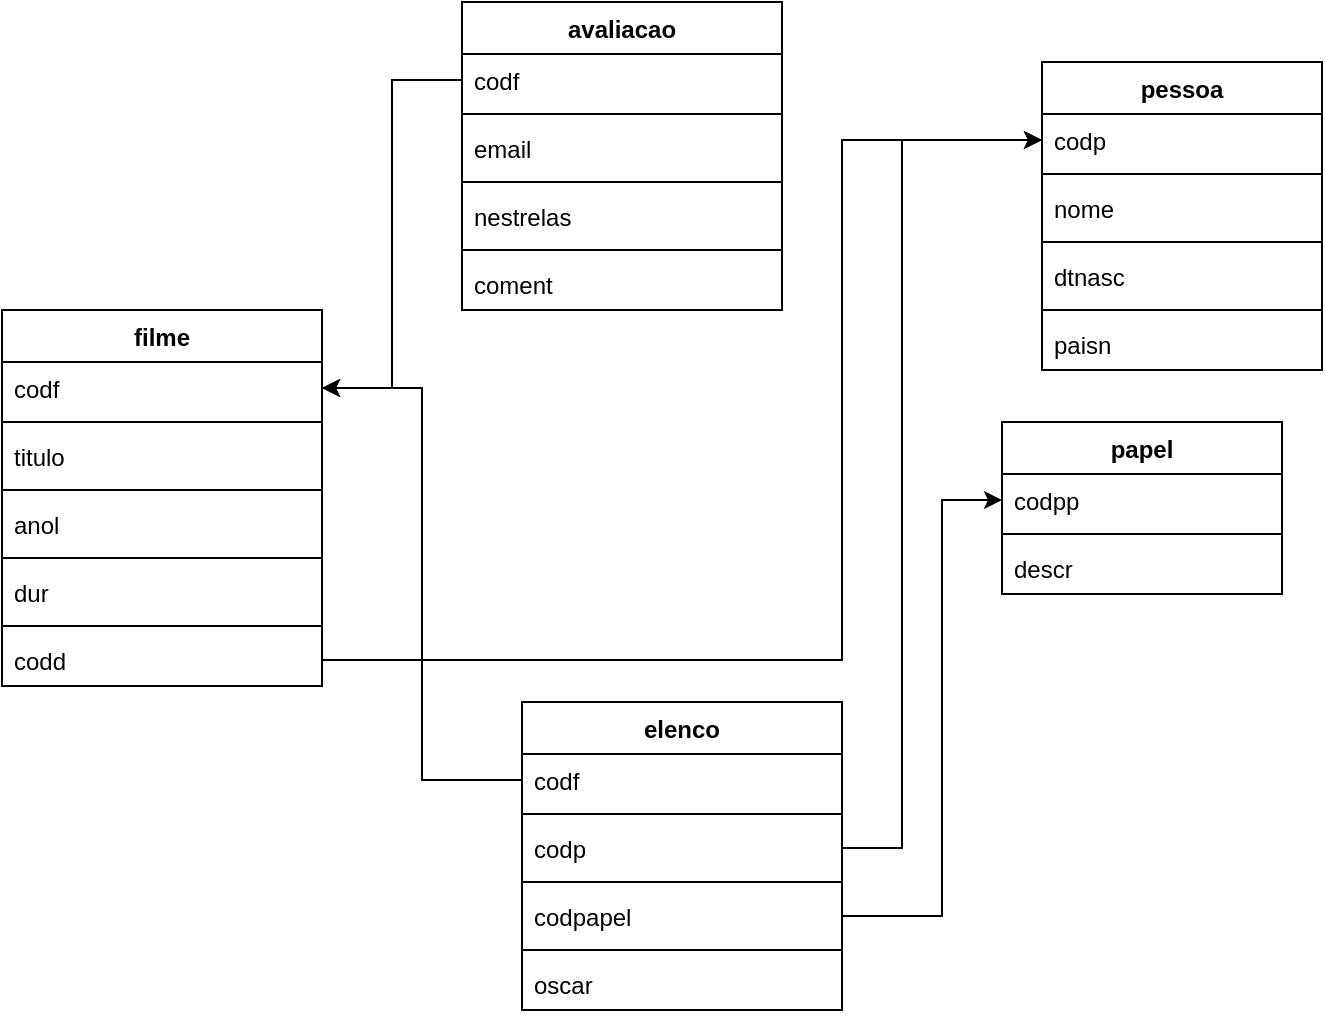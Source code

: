 <mxfile version="14.5.1" type="device"><diagram id="mqFdMV0PtklhF_IP2DB7" name="Page-1"><mxGraphModel dx="909" dy="470" grid="1" gridSize="10" guides="1" tooltips="1" connect="1" arrows="1" fold="1" page="1" pageScale="1" pageWidth="1000" pageHeight="1350" math="0" shadow="0"><root><mxCell id="0"/><mxCell id="1" parent="0"/><mxCell id="Uv-sAjEXzmZPipOZjJTk-7" value="papel" style="swimlane;fontStyle=1;childLayout=stackLayout;horizontal=1;startSize=26;fillColor=none;horizontalStack=0;resizeParent=1;resizeParentMax=0;resizeLast=0;collapsible=1;marginBottom=0;" vertex="1" parent="1"><mxGeometry x="620" y="230" width="140" height="86" as="geometry"><mxRectangle x="620" y="230" width="80" height="26" as="alternateBounds"/></mxGeometry></mxCell><mxCell id="Uv-sAjEXzmZPipOZjJTk-47" value="codpp" style="text;strokeColor=none;fillColor=none;align=left;verticalAlign=top;spacingLeft=4;spacingRight=4;overflow=hidden;rotatable=0;points=[[0,0.5],[1,0.5]];portConstraint=eastwest;" vertex="1" parent="Uv-sAjEXzmZPipOZjJTk-7"><mxGeometry y="26" width="140" height="26" as="geometry"/></mxCell><mxCell id="Uv-sAjEXzmZPipOZjJTk-56" value="" style="line;strokeWidth=1;fillColor=none;align=left;verticalAlign=middle;spacingTop=-1;spacingLeft=3;spacingRight=3;rotatable=0;labelPosition=right;points=[];portConstraint=eastwest;" vertex="1" parent="Uv-sAjEXzmZPipOZjJTk-7"><mxGeometry y="52" width="140" height="8" as="geometry"/></mxCell><mxCell id="Uv-sAjEXzmZPipOZjJTk-55" value="descr" style="text;strokeColor=none;fillColor=none;align=left;verticalAlign=top;spacingLeft=4;spacingRight=4;overflow=hidden;rotatable=0;points=[[0,0.5],[1,0.5]];portConstraint=eastwest;" vertex="1" parent="Uv-sAjEXzmZPipOZjJTk-7"><mxGeometry y="60" width="140" height="26" as="geometry"/></mxCell><mxCell id="Uv-sAjEXzmZPipOZjJTk-8" value="pessoa" style="swimlane;fontStyle=1;childLayout=stackLayout;horizontal=1;startSize=26;fillColor=none;horizontalStack=0;resizeParent=1;resizeParentMax=0;resizeLast=0;collapsible=1;marginBottom=0;" vertex="1" parent="1"><mxGeometry x="640" y="50" width="140" height="154" as="geometry"><mxRectangle x="620" y="110" width="80" height="26" as="alternateBounds"/></mxGeometry></mxCell><mxCell id="Uv-sAjEXzmZPipOZjJTk-48" value="codp" style="text;strokeColor=none;fillColor=none;align=left;verticalAlign=top;spacingLeft=4;spacingRight=4;overflow=hidden;rotatable=0;points=[[0,0.5],[1,0.5]];portConstraint=eastwest;" vertex="1" parent="Uv-sAjEXzmZPipOZjJTk-8"><mxGeometry y="26" width="140" height="26" as="geometry"/></mxCell><mxCell id="Uv-sAjEXzmZPipOZjJTk-57" value="" style="line;strokeWidth=1;fillColor=none;align=left;verticalAlign=middle;spacingTop=-1;spacingLeft=3;spacingRight=3;rotatable=0;labelPosition=right;points=[];portConstraint=eastwest;" vertex="1" parent="Uv-sAjEXzmZPipOZjJTk-8"><mxGeometry y="52" width="140" height="8" as="geometry"/></mxCell><mxCell id="Uv-sAjEXzmZPipOZjJTk-58" value="nome" style="text;strokeColor=none;fillColor=none;align=left;verticalAlign=top;spacingLeft=4;spacingRight=4;overflow=hidden;rotatable=0;points=[[0,0.5],[1,0.5]];portConstraint=eastwest;" vertex="1" parent="Uv-sAjEXzmZPipOZjJTk-8"><mxGeometry y="60" width="140" height="26" as="geometry"/></mxCell><mxCell id="Uv-sAjEXzmZPipOZjJTk-60" value="" style="line;strokeWidth=1;fillColor=none;align=left;verticalAlign=middle;spacingTop=-1;spacingLeft=3;spacingRight=3;rotatable=0;labelPosition=right;points=[];portConstraint=eastwest;" vertex="1" parent="Uv-sAjEXzmZPipOZjJTk-8"><mxGeometry y="86" width="140" height="8" as="geometry"/></mxCell><mxCell id="Uv-sAjEXzmZPipOZjJTk-59" value="dtnasc" style="text;strokeColor=none;fillColor=none;align=left;verticalAlign=top;spacingLeft=4;spacingRight=4;overflow=hidden;rotatable=0;points=[[0,0.5],[1,0.5]];portConstraint=eastwest;" vertex="1" parent="Uv-sAjEXzmZPipOZjJTk-8"><mxGeometry y="94" width="140" height="26" as="geometry"/></mxCell><mxCell id="Uv-sAjEXzmZPipOZjJTk-62" value="" style="line;strokeWidth=1;fillColor=none;align=left;verticalAlign=middle;spacingTop=-1;spacingLeft=3;spacingRight=3;rotatable=0;labelPosition=right;points=[];portConstraint=eastwest;" vertex="1" parent="Uv-sAjEXzmZPipOZjJTk-8"><mxGeometry y="120" width="140" height="8" as="geometry"/></mxCell><mxCell id="Uv-sAjEXzmZPipOZjJTk-61" value="paisn" style="text;strokeColor=none;fillColor=none;align=left;verticalAlign=top;spacingLeft=4;spacingRight=4;overflow=hidden;rotatable=0;points=[[0,0.5],[1,0.5]];portConstraint=eastwest;" vertex="1" parent="Uv-sAjEXzmZPipOZjJTk-8"><mxGeometry y="128" width="140" height="26" as="geometry"/></mxCell><mxCell id="Uv-sAjEXzmZPipOZjJTk-10" value="avaliacao" style="swimlane;fontStyle=1;align=center;verticalAlign=top;childLayout=stackLayout;horizontal=1;startSize=26;horizontalStack=0;resizeParent=1;resizeParentMax=0;resizeLast=0;collapsible=1;marginBottom=0;" vertex="1" parent="1"><mxGeometry x="350" y="20" width="160" height="154" as="geometry"><mxRectangle x="350" y="20" width="90" height="26" as="alternateBounds"/></mxGeometry></mxCell><mxCell id="Uv-sAjEXzmZPipOZjJTk-11" value="codf" style="text;strokeColor=none;fillColor=none;align=left;verticalAlign=top;spacingLeft=4;spacingRight=4;overflow=hidden;rotatable=0;points=[[0,0.5],[1,0.5]];portConstraint=eastwest;" vertex="1" parent="Uv-sAjEXzmZPipOZjJTk-10"><mxGeometry y="26" width="160" height="26" as="geometry"/></mxCell><mxCell id="Uv-sAjEXzmZPipOZjJTk-12" value="" style="line;strokeWidth=1;fillColor=none;align=left;verticalAlign=middle;spacingTop=-1;spacingLeft=3;spacingRight=3;rotatable=0;labelPosition=right;points=[];portConstraint=eastwest;" vertex="1" parent="Uv-sAjEXzmZPipOZjJTk-10"><mxGeometry y="52" width="160" height="8" as="geometry"/></mxCell><mxCell id="Uv-sAjEXzmZPipOZjJTk-13" value="email" style="text;strokeColor=none;fillColor=none;align=left;verticalAlign=top;spacingLeft=4;spacingRight=4;overflow=hidden;rotatable=0;points=[[0,0.5],[1,0.5]];portConstraint=eastwest;" vertex="1" parent="Uv-sAjEXzmZPipOZjJTk-10"><mxGeometry y="60" width="160" height="26" as="geometry"/></mxCell><mxCell id="Uv-sAjEXzmZPipOZjJTk-24" value="" style="line;strokeWidth=1;fillColor=none;align=left;verticalAlign=middle;spacingTop=-1;spacingLeft=3;spacingRight=3;rotatable=0;labelPosition=right;points=[];portConstraint=eastwest;" vertex="1" parent="Uv-sAjEXzmZPipOZjJTk-10"><mxGeometry y="86" width="160" height="8" as="geometry"/></mxCell><mxCell id="Uv-sAjEXzmZPipOZjJTk-23" value="nestrelas" style="text;strokeColor=none;fillColor=none;align=left;verticalAlign=top;spacingLeft=4;spacingRight=4;overflow=hidden;rotatable=0;points=[[0,0.5],[1,0.5]];portConstraint=eastwest;" vertex="1" parent="Uv-sAjEXzmZPipOZjJTk-10"><mxGeometry y="94" width="160" height="26" as="geometry"/></mxCell><mxCell id="Uv-sAjEXzmZPipOZjJTk-26" value="" style="line;strokeWidth=1;fillColor=none;align=left;verticalAlign=middle;spacingTop=-1;spacingLeft=3;spacingRight=3;rotatable=0;labelPosition=right;points=[];portConstraint=eastwest;" vertex="1" parent="Uv-sAjEXzmZPipOZjJTk-10"><mxGeometry y="120" width="160" height="8" as="geometry"/></mxCell><mxCell id="Uv-sAjEXzmZPipOZjJTk-25" value="coment" style="text;strokeColor=none;fillColor=none;align=left;verticalAlign=top;spacingLeft=4;spacingRight=4;overflow=hidden;rotatable=0;points=[[0,0.5],[1,0.5]];portConstraint=eastwest;" vertex="1" parent="Uv-sAjEXzmZPipOZjJTk-10"><mxGeometry y="128" width="160" height="26" as="geometry"/></mxCell><mxCell id="Uv-sAjEXzmZPipOZjJTk-28" value="filme" style="swimlane;fontStyle=1;align=center;verticalAlign=top;childLayout=stackLayout;horizontal=1;startSize=26;horizontalStack=0;resizeParent=1;resizeParentMax=0;resizeLast=0;collapsible=1;marginBottom=0;" vertex="1" parent="1"><mxGeometry x="120" y="174" width="160" height="188" as="geometry"><mxRectangle x="120" y="174" width="60" height="26" as="alternateBounds"/></mxGeometry></mxCell><mxCell id="Uv-sAjEXzmZPipOZjJTk-29" value="codf" style="text;strokeColor=none;fillColor=none;align=left;verticalAlign=top;spacingLeft=4;spacingRight=4;overflow=hidden;rotatable=0;points=[[0,0.5],[1,0.5]];portConstraint=eastwest;" vertex="1" parent="Uv-sAjEXzmZPipOZjJTk-28"><mxGeometry y="26" width="160" height="26" as="geometry"/></mxCell><mxCell id="Uv-sAjEXzmZPipOZjJTk-30" value="" style="line;strokeWidth=1;fillColor=none;align=left;verticalAlign=middle;spacingTop=-1;spacingLeft=3;spacingRight=3;rotatable=0;labelPosition=right;points=[];portConstraint=eastwest;" vertex="1" parent="Uv-sAjEXzmZPipOZjJTk-28"><mxGeometry y="52" width="160" height="8" as="geometry"/></mxCell><mxCell id="Uv-sAjEXzmZPipOZjJTk-31" value="titulo" style="text;strokeColor=none;fillColor=none;align=left;verticalAlign=top;spacingLeft=4;spacingRight=4;overflow=hidden;rotatable=0;points=[[0,0.5],[1,0.5]];portConstraint=eastwest;" vertex="1" parent="Uv-sAjEXzmZPipOZjJTk-28"><mxGeometry y="60" width="160" height="26" as="geometry"/></mxCell><mxCell id="Uv-sAjEXzmZPipOZjJTk-32" value="" style="line;strokeWidth=1;fillColor=none;align=left;verticalAlign=middle;spacingTop=-1;spacingLeft=3;spacingRight=3;rotatable=0;labelPosition=right;points=[];portConstraint=eastwest;" vertex="1" parent="Uv-sAjEXzmZPipOZjJTk-28"><mxGeometry y="86" width="160" height="8" as="geometry"/></mxCell><mxCell id="Uv-sAjEXzmZPipOZjJTk-33" value="anol" style="text;strokeColor=none;fillColor=none;align=left;verticalAlign=top;spacingLeft=4;spacingRight=4;overflow=hidden;rotatable=0;points=[[0,0.5],[1,0.5]];portConstraint=eastwest;" vertex="1" parent="Uv-sAjEXzmZPipOZjJTk-28"><mxGeometry y="94" width="160" height="26" as="geometry"/></mxCell><mxCell id="Uv-sAjEXzmZPipOZjJTk-34" value="" style="line;strokeWidth=1;fillColor=none;align=left;verticalAlign=middle;spacingTop=-1;spacingLeft=3;spacingRight=3;rotatable=0;labelPosition=right;points=[];portConstraint=eastwest;" vertex="1" parent="Uv-sAjEXzmZPipOZjJTk-28"><mxGeometry y="120" width="160" height="8" as="geometry"/></mxCell><mxCell id="Uv-sAjEXzmZPipOZjJTk-35" value="dur" style="text;strokeColor=none;fillColor=none;align=left;verticalAlign=top;spacingLeft=4;spacingRight=4;overflow=hidden;rotatable=0;points=[[0,0.5],[1,0.5]];portConstraint=eastwest;" vertex="1" parent="Uv-sAjEXzmZPipOZjJTk-28"><mxGeometry y="128" width="160" height="26" as="geometry"/></mxCell><mxCell id="Uv-sAjEXzmZPipOZjJTk-52" value="" style="line;strokeWidth=1;fillColor=none;align=left;verticalAlign=middle;spacingTop=-1;spacingLeft=3;spacingRight=3;rotatable=0;labelPosition=right;points=[];portConstraint=eastwest;" vertex="1" parent="Uv-sAjEXzmZPipOZjJTk-28"><mxGeometry y="154" width="160" height="8" as="geometry"/></mxCell><mxCell id="Uv-sAjEXzmZPipOZjJTk-53" value="codd" style="text;strokeColor=none;fillColor=none;align=left;verticalAlign=top;spacingLeft=4;spacingRight=4;overflow=hidden;rotatable=0;points=[[0,0.5],[1,0.5]];portConstraint=eastwest;" vertex="1" parent="Uv-sAjEXzmZPipOZjJTk-28"><mxGeometry y="162" width="160" height="26" as="geometry"/></mxCell><mxCell id="Uv-sAjEXzmZPipOZjJTk-36" style="edgeStyle=orthogonalEdgeStyle;rounded=0;orthogonalLoop=1;jettySize=auto;html=1;endArrow=classic;endFill=1;" edge="1" parent="1" source="Uv-sAjEXzmZPipOZjJTk-11" target="Uv-sAjEXzmZPipOZjJTk-29"><mxGeometry relative="1" as="geometry"/></mxCell><mxCell id="Uv-sAjEXzmZPipOZjJTk-37" value="elenco" style="swimlane;fontStyle=1;align=center;verticalAlign=top;childLayout=stackLayout;horizontal=1;startSize=26;horizontalStack=0;resizeParent=1;resizeParentMax=0;resizeLast=0;collapsible=1;marginBottom=0;" vertex="1" parent="1"><mxGeometry x="380" y="370" width="160" height="154" as="geometry"><mxRectangle x="380" y="370" width="70" height="26" as="alternateBounds"/></mxGeometry></mxCell><mxCell id="Uv-sAjEXzmZPipOZjJTk-38" value="codf" style="text;strokeColor=none;fillColor=none;align=left;verticalAlign=top;spacingLeft=4;spacingRight=4;overflow=hidden;rotatable=0;points=[[0,0.5],[1,0.5]];portConstraint=eastwest;" vertex="1" parent="Uv-sAjEXzmZPipOZjJTk-37"><mxGeometry y="26" width="160" height="26" as="geometry"/></mxCell><mxCell id="Uv-sAjEXzmZPipOZjJTk-39" value="" style="line;strokeWidth=1;fillColor=none;align=left;verticalAlign=middle;spacingTop=-1;spacingLeft=3;spacingRight=3;rotatable=0;labelPosition=right;points=[];portConstraint=eastwest;" vertex="1" parent="Uv-sAjEXzmZPipOZjJTk-37"><mxGeometry y="52" width="160" height="8" as="geometry"/></mxCell><mxCell id="Uv-sAjEXzmZPipOZjJTk-40" value="codp" style="text;strokeColor=none;fillColor=none;align=left;verticalAlign=top;spacingLeft=4;spacingRight=4;overflow=hidden;rotatable=0;points=[[0,0.5],[1,0.5]];portConstraint=eastwest;" vertex="1" parent="Uv-sAjEXzmZPipOZjJTk-37"><mxGeometry y="60" width="160" height="26" as="geometry"/></mxCell><mxCell id="Uv-sAjEXzmZPipOZjJTk-41" value="" style="line;strokeWidth=1;fillColor=none;align=left;verticalAlign=middle;spacingTop=-1;spacingLeft=3;spacingRight=3;rotatable=0;labelPosition=right;points=[];portConstraint=eastwest;" vertex="1" parent="Uv-sAjEXzmZPipOZjJTk-37"><mxGeometry y="86" width="160" height="8" as="geometry"/></mxCell><mxCell id="Uv-sAjEXzmZPipOZjJTk-42" value="codpapel" style="text;strokeColor=none;fillColor=none;align=left;verticalAlign=top;spacingLeft=4;spacingRight=4;overflow=hidden;rotatable=0;points=[[0,0.5],[1,0.5]];portConstraint=eastwest;" vertex="1" parent="Uv-sAjEXzmZPipOZjJTk-37"><mxGeometry y="94" width="160" height="26" as="geometry"/></mxCell><mxCell id="Uv-sAjEXzmZPipOZjJTk-43" value="" style="line;strokeWidth=1;fillColor=none;align=left;verticalAlign=middle;spacingTop=-1;spacingLeft=3;spacingRight=3;rotatable=0;labelPosition=right;points=[];portConstraint=eastwest;" vertex="1" parent="Uv-sAjEXzmZPipOZjJTk-37"><mxGeometry y="120" width="160" height="8" as="geometry"/></mxCell><mxCell id="Uv-sAjEXzmZPipOZjJTk-44" value="oscar" style="text;strokeColor=none;fillColor=none;align=left;verticalAlign=top;spacingLeft=4;spacingRight=4;overflow=hidden;rotatable=0;points=[[0,0.5],[1,0.5]];portConstraint=eastwest;" vertex="1" parent="Uv-sAjEXzmZPipOZjJTk-37"><mxGeometry y="128" width="160" height="26" as="geometry"/></mxCell><mxCell id="Uv-sAjEXzmZPipOZjJTk-45" style="edgeStyle=orthogonalEdgeStyle;rounded=0;orthogonalLoop=1;jettySize=auto;html=1;endArrow=classic;endFill=1;" edge="1" parent="1" source="Uv-sAjEXzmZPipOZjJTk-38" target="Uv-sAjEXzmZPipOZjJTk-29"><mxGeometry relative="1" as="geometry"/></mxCell><mxCell id="Uv-sAjEXzmZPipOZjJTk-46" style="edgeStyle=orthogonalEdgeStyle;rounded=0;orthogonalLoop=1;jettySize=auto;html=1;endArrow=classic;endFill=1;" edge="1" parent="1" source="Uv-sAjEXzmZPipOZjJTk-40" target="Uv-sAjEXzmZPipOZjJTk-48"><mxGeometry relative="1" as="geometry"><Array as="points"><mxPoint x="570" y="443"/><mxPoint x="570" y="89"/></Array></mxGeometry></mxCell><mxCell id="Uv-sAjEXzmZPipOZjJTk-49" style="edgeStyle=orthogonalEdgeStyle;rounded=0;orthogonalLoop=1;jettySize=auto;html=1;endArrow=classic;endFill=1;" edge="1" parent="1" source="Uv-sAjEXzmZPipOZjJTk-42" target="Uv-sAjEXzmZPipOZjJTk-47"><mxGeometry relative="1" as="geometry"><mxPoint x="600" y="410" as="sourcePoint"/><Array as="points"><mxPoint x="590" y="477"/><mxPoint x="590" y="269"/></Array></mxGeometry></mxCell><mxCell id="Uv-sAjEXzmZPipOZjJTk-54" style="edgeStyle=orthogonalEdgeStyle;rounded=0;orthogonalLoop=1;jettySize=auto;html=1;endArrow=classic;endFill=1;" edge="1" parent="1" source="Uv-sAjEXzmZPipOZjJTk-53" target="Uv-sAjEXzmZPipOZjJTk-48"><mxGeometry relative="1" as="geometry"><Array as="points"><mxPoint x="540" y="349"/><mxPoint x="540" y="89"/></Array></mxGeometry></mxCell></root></mxGraphModel></diagram></mxfile>